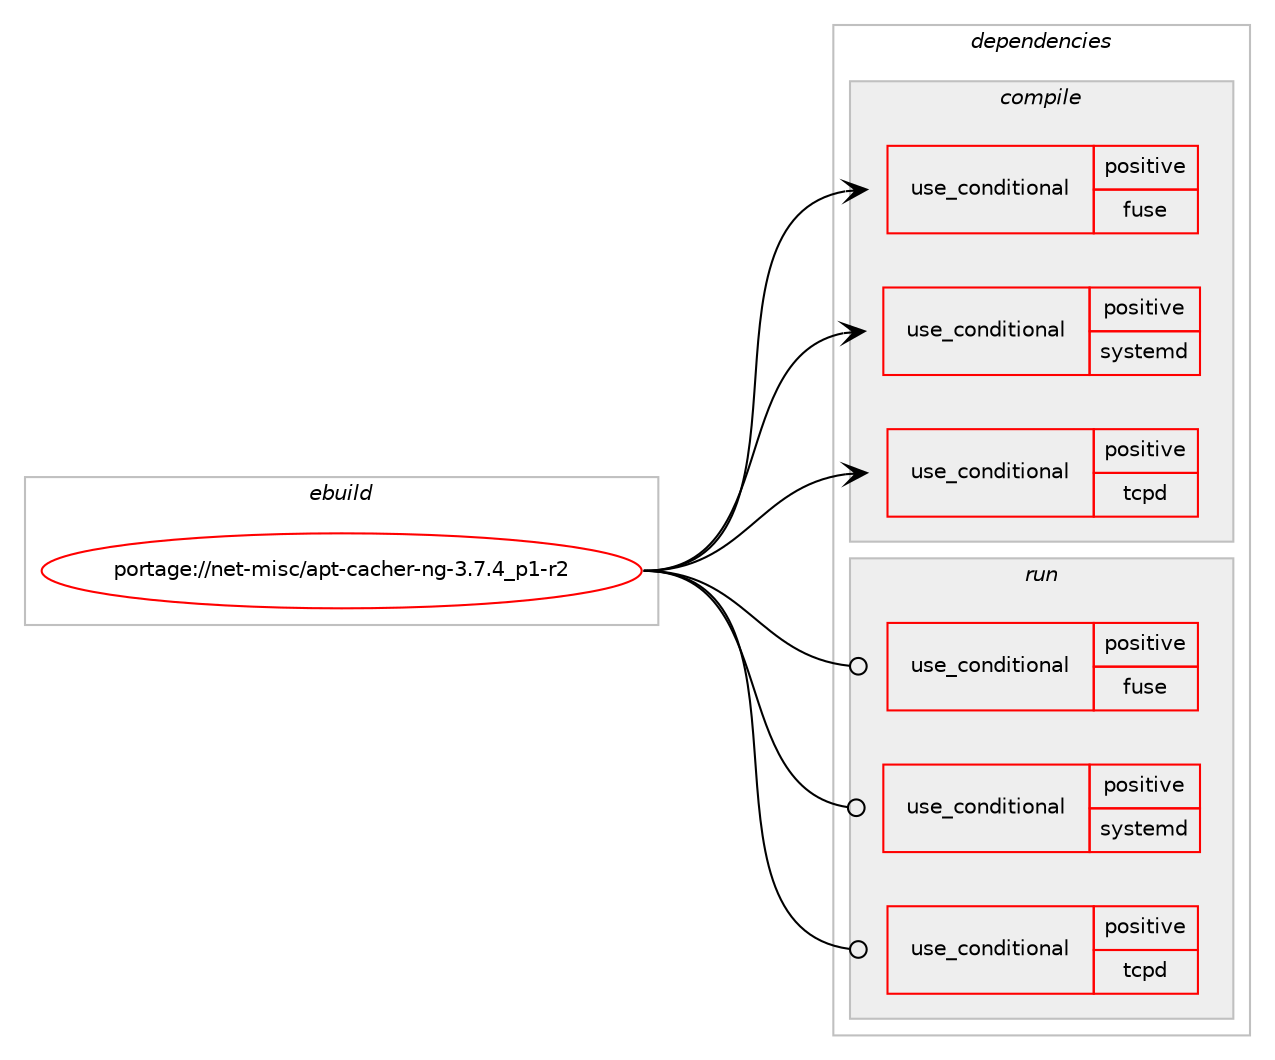 digraph prolog {

# *************
# Graph options
# *************

newrank=true;
concentrate=true;
compound=true;
graph [rankdir=LR,fontname=Helvetica,fontsize=10,ranksep=1.5];#, ranksep=2.5, nodesep=0.2];
edge  [arrowhead=vee];
node  [fontname=Helvetica,fontsize=10];

# **********
# The ebuild
# **********

subgraph cluster_leftcol {
color=gray;
rank=same;
label=<<i>ebuild</i>>;
id [label="portage://net-misc/apt-cacher-ng-3.7.4_p1-r2", color=red, width=4, href="../net-misc/apt-cacher-ng-3.7.4_p1-r2.svg"];
}

# ****************
# The dependencies
# ****************

subgraph cluster_midcol {
color=gray;
label=<<i>dependencies</i>>;
subgraph cluster_compile {
fillcolor="#eeeeee";
style=filled;
label=<<i>compile</i>>;
subgraph cond92978 {
dependency185873 [label=<<TABLE BORDER="0" CELLBORDER="1" CELLSPACING="0" CELLPADDING="4"><TR><TD ROWSPAN="3" CELLPADDING="10">use_conditional</TD></TR><TR><TD>positive</TD></TR><TR><TD>fuse</TD></TR></TABLE>>, shape=none, color=red];
# *** BEGIN UNKNOWN DEPENDENCY TYPE (TODO) ***
# dependency185873 -> package_dependency(portage://net-misc/apt-cacher-ng-3.7.4_p1-r2,install,no,sys-fs,fuse,none,[,,],[slot(0)],[])
# *** END UNKNOWN DEPENDENCY TYPE (TODO) ***

}
id:e -> dependency185873:w [weight=20,style="solid",arrowhead="vee"];
subgraph cond92979 {
dependency185874 [label=<<TABLE BORDER="0" CELLBORDER="1" CELLSPACING="0" CELLPADDING="4"><TR><TD ROWSPAN="3" CELLPADDING="10">use_conditional</TD></TR><TR><TD>positive</TD></TR><TR><TD>systemd</TD></TR></TABLE>>, shape=none, color=red];
# *** BEGIN UNKNOWN DEPENDENCY TYPE (TODO) ***
# dependency185874 -> package_dependency(portage://net-misc/apt-cacher-ng-3.7.4_p1-r2,install,no,sys-apps,systemd,none,[,,],[],[])
# *** END UNKNOWN DEPENDENCY TYPE (TODO) ***

}
id:e -> dependency185874:w [weight=20,style="solid",arrowhead="vee"];
subgraph cond92980 {
dependency185875 [label=<<TABLE BORDER="0" CELLBORDER="1" CELLSPACING="0" CELLPADDING="4"><TR><TD ROWSPAN="3" CELLPADDING="10">use_conditional</TD></TR><TR><TD>positive</TD></TR><TR><TD>tcpd</TD></TR></TABLE>>, shape=none, color=red];
# *** BEGIN UNKNOWN DEPENDENCY TYPE (TODO) ***
# dependency185875 -> package_dependency(portage://net-misc/apt-cacher-ng-3.7.4_p1-r2,install,no,sys-apps,tcp-wrappers,none,[,,],[],[])
# *** END UNKNOWN DEPENDENCY TYPE (TODO) ***

}
id:e -> dependency185875:w [weight=20,style="solid",arrowhead="vee"];
# *** BEGIN UNKNOWN DEPENDENCY TYPE (TODO) ***
# id -> package_dependency(portage://net-misc/apt-cacher-ng-3.7.4_p1-r2,install,no,acct-group,apt-cacher-ng,none,[,,],[],[])
# *** END UNKNOWN DEPENDENCY TYPE (TODO) ***

# *** BEGIN UNKNOWN DEPENDENCY TYPE (TODO) ***
# id -> package_dependency(portage://net-misc/apt-cacher-ng-3.7.4_p1-r2,install,no,acct-user,apt-cacher-ng,none,[,,],[],[])
# *** END UNKNOWN DEPENDENCY TYPE (TODO) ***

# *** BEGIN UNKNOWN DEPENDENCY TYPE (TODO) ***
# id -> package_dependency(portage://net-misc/apt-cacher-ng-3.7.4_p1-r2,install,no,app-arch,bzip2,none,[,,],[],[])
# *** END UNKNOWN DEPENDENCY TYPE (TODO) ***

# *** BEGIN UNKNOWN DEPENDENCY TYPE (TODO) ***
# id -> package_dependency(portage://net-misc/apt-cacher-ng-3.7.4_p1-r2,install,no,dev-libs,libevent,none,[,,],any_same_slot,[use(enable(threads),positive)])
# *** END UNKNOWN DEPENDENCY TYPE (TODO) ***

# *** BEGIN UNKNOWN DEPENDENCY TYPE (TODO) ***
# id -> package_dependency(portage://net-misc/apt-cacher-ng-3.7.4_p1-r2,install,no,dev-libs,openssl,none,[,,],[slot(0),equal],[])
# *** END UNKNOWN DEPENDENCY TYPE (TODO) ***

# *** BEGIN UNKNOWN DEPENDENCY TYPE (TODO) ***
# id -> package_dependency(portage://net-misc/apt-cacher-ng-3.7.4_p1-r2,install,no,net-dns,c-ares,none,[,,],any_same_slot,[])
# *** END UNKNOWN DEPENDENCY TYPE (TODO) ***

# *** BEGIN UNKNOWN DEPENDENCY TYPE (TODO) ***
# id -> package_dependency(portage://net-misc/apt-cacher-ng-3.7.4_p1-r2,install,no,sys-libs,zlib,none,[,,],[],[])
# *** END UNKNOWN DEPENDENCY TYPE (TODO) ***

}
subgraph cluster_compileandrun {
fillcolor="#eeeeee";
style=filled;
label=<<i>compile and run</i>>;
}
subgraph cluster_run {
fillcolor="#eeeeee";
style=filled;
label=<<i>run</i>>;
subgraph cond92981 {
dependency185876 [label=<<TABLE BORDER="0" CELLBORDER="1" CELLSPACING="0" CELLPADDING="4"><TR><TD ROWSPAN="3" CELLPADDING="10">use_conditional</TD></TR><TR><TD>positive</TD></TR><TR><TD>fuse</TD></TR></TABLE>>, shape=none, color=red];
# *** BEGIN UNKNOWN DEPENDENCY TYPE (TODO) ***
# dependency185876 -> package_dependency(portage://net-misc/apt-cacher-ng-3.7.4_p1-r2,run,no,sys-fs,fuse,none,[,,],[slot(0)],[])
# *** END UNKNOWN DEPENDENCY TYPE (TODO) ***

}
id:e -> dependency185876:w [weight=20,style="solid",arrowhead="odot"];
subgraph cond92982 {
dependency185877 [label=<<TABLE BORDER="0" CELLBORDER="1" CELLSPACING="0" CELLPADDING="4"><TR><TD ROWSPAN="3" CELLPADDING="10">use_conditional</TD></TR><TR><TD>positive</TD></TR><TR><TD>systemd</TD></TR></TABLE>>, shape=none, color=red];
# *** BEGIN UNKNOWN DEPENDENCY TYPE (TODO) ***
# dependency185877 -> package_dependency(portage://net-misc/apt-cacher-ng-3.7.4_p1-r2,run,no,sys-apps,systemd,none,[,,],[],[])
# *** END UNKNOWN DEPENDENCY TYPE (TODO) ***

}
id:e -> dependency185877:w [weight=20,style="solid",arrowhead="odot"];
subgraph cond92983 {
dependency185878 [label=<<TABLE BORDER="0" CELLBORDER="1" CELLSPACING="0" CELLPADDING="4"><TR><TD ROWSPAN="3" CELLPADDING="10">use_conditional</TD></TR><TR><TD>positive</TD></TR><TR><TD>tcpd</TD></TR></TABLE>>, shape=none, color=red];
# *** BEGIN UNKNOWN DEPENDENCY TYPE (TODO) ***
# dependency185878 -> package_dependency(portage://net-misc/apt-cacher-ng-3.7.4_p1-r2,run,no,sys-apps,tcp-wrappers,none,[,,],[],[])
# *** END UNKNOWN DEPENDENCY TYPE (TODO) ***

}
id:e -> dependency185878:w [weight=20,style="solid",arrowhead="odot"];
# *** BEGIN UNKNOWN DEPENDENCY TYPE (TODO) ***
# id -> package_dependency(portage://net-misc/apt-cacher-ng-3.7.4_p1-r2,run,no,acct-group,apt-cacher-ng,none,[,,],[],[])
# *** END UNKNOWN DEPENDENCY TYPE (TODO) ***

# *** BEGIN UNKNOWN DEPENDENCY TYPE (TODO) ***
# id -> package_dependency(portage://net-misc/apt-cacher-ng-3.7.4_p1-r2,run,no,acct-user,apt-cacher-ng,none,[,,],[],[])
# *** END UNKNOWN DEPENDENCY TYPE (TODO) ***

# *** BEGIN UNKNOWN DEPENDENCY TYPE (TODO) ***
# id -> package_dependency(portage://net-misc/apt-cacher-ng-3.7.4_p1-r2,run,no,app-arch,bzip2,none,[,,],[],[])
# *** END UNKNOWN DEPENDENCY TYPE (TODO) ***

# *** BEGIN UNKNOWN DEPENDENCY TYPE (TODO) ***
# id -> package_dependency(portage://net-misc/apt-cacher-ng-3.7.4_p1-r2,run,no,dev-lang,perl,none,[,,],[],[])
# *** END UNKNOWN DEPENDENCY TYPE (TODO) ***

# *** BEGIN UNKNOWN DEPENDENCY TYPE (TODO) ***
# id -> package_dependency(portage://net-misc/apt-cacher-ng-3.7.4_p1-r2,run,no,dev-libs,libevent,none,[,,],any_same_slot,[use(enable(threads),positive)])
# *** END UNKNOWN DEPENDENCY TYPE (TODO) ***

# *** BEGIN UNKNOWN DEPENDENCY TYPE (TODO) ***
# id -> package_dependency(portage://net-misc/apt-cacher-ng-3.7.4_p1-r2,run,no,dev-libs,openssl,none,[,,],[slot(0),equal],[])
# *** END UNKNOWN DEPENDENCY TYPE (TODO) ***

# *** BEGIN UNKNOWN DEPENDENCY TYPE (TODO) ***
# id -> package_dependency(portage://net-misc/apt-cacher-ng-3.7.4_p1-r2,run,no,net-dns,c-ares,none,[,,],any_same_slot,[])
# *** END UNKNOWN DEPENDENCY TYPE (TODO) ***

# *** BEGIN UNKNOWN DEPENDENCY TYPE (TODO) ***
# id -> package_dependency(portage://net-misc/apt-cacher-ng-3.7.4_p1-r2,run,no,sys-libs,zlib,none,[,,],[],[])
# *** END UNKNOWN DEPENDENCY TYPE (TODO) ***

# *** BEGIN UNKNOWN DEPENDENCY TYPE (TODO) ***
# id -> package_dependency(portage://net-misc/apt-cacher-ng-3.7.4_p1-r2,run,no,virtual,tmpfiles,none,[,,],[],[])
# *** END UNKNOWN DEPENDENCY TYPE (TODO) ***

}
}

# **************
# The candidates
# **************

subgraph cluster_choices {
rank=same;
color=gray;
label=<<i>candidates</i>>;

}

}
